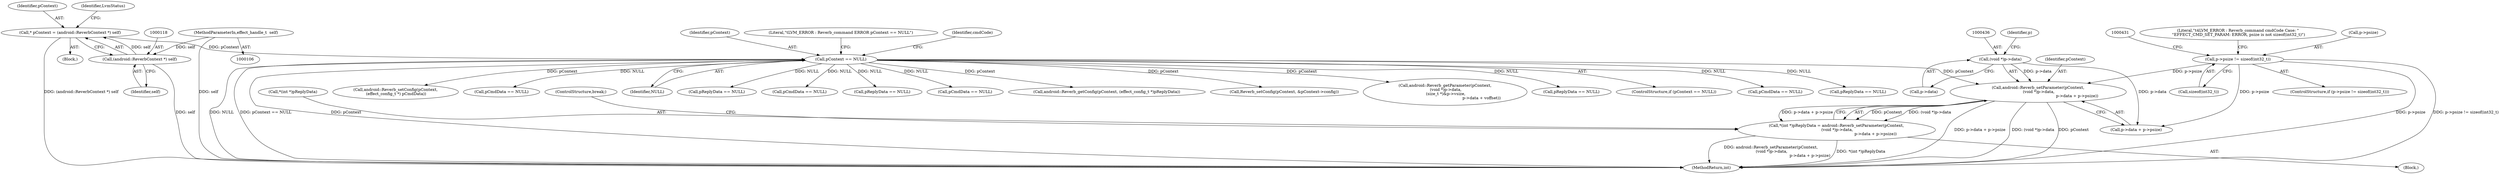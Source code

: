 digraph "0_Android_9e29523b9537983b4c4b205ff868d0b3bca0383b_0@pointer" {
"1000433" [label="(Call,android::Reverb_setParameter(pContext,\n (void *)p->data,\n                                                              p->data + p->psize))"];
"1000127" [label="(Call,pContext == NULL)"];
"1000115" [label="(Call,* pContext = (android::ReverbContext *) self)"];
"1000117" [label="(Call,(android::ReverbContext *) self)"];
"1000107" [label="(MethodParameterIn,effect_handle_t  self)"];
"1000435" [label="(Call,(void *)p->data)"];
"1000416" [label="(Call,p->psize != sizeof(int32_t))"];
"1000428" [label="(Call,*(int *)pReplyData = android::Reverb_setParameter(pContext,\n (void *)p->data,\n                                                              p->data + p->psize))"];
"1000119" [label="(Identifier,self)"];
"1000563" [label="(Call,pCmdData == NULL)"];
"1000129" [label="(Identifier,NULL)"];
"1000128" [label="(Identifier,pContext)"];
"1000116" [label="(Identifier,pContext)"];
"1000115" [label="(Call,* pContext = (android::ReverbContext *) self)"];
"1000433" [label="(Call,android::Reverb_setParameter(pContext,\n (void *)p->data,\n                                                              p->data + p->psize))"];
"1000142" [label="(Call,pReplyData == NULL)"];
"1000688" [label="(MethodReturn,int)"];
"1000127" [label="(Call,pContext == NULL)"];
"1000132" [label="(Literal,\"\tLVM_ERROR : Reverb_command ERROR pContext == NULL\")"];
"1000415" [label="(ControlStructure,if (p->psize != sizeof(int32_t)))"];
"1000424" [label="(Literal,\"\t4LVM_ERROR : Reverb_command cmdCode Case: \"\n \"EFFECT_CMD_SET_PARAM: ERROR, psize is not sizeof(int32_t)\")"];
"1000271" [label="(Call,pCmdData == NULL)"];
"1000416" [label="(Call,p->psize != sizeof(int32_t))"];
"1000376" [label="(Block,)"];
"1000447" [label="(ControlStructure,break;)"];
"1000435" [label="(Call,(void *)p->data)"];
"1000211" [label="(Call,pReplyData == NULL)"];
"1000107" [label="(MethodParameterIn,effect_handle_t  self)"];
"1000170" [label="(Call,pCmdData == NULL)"];
"1000229" [label="(Call,android::Reverb_getConfig(pContext, (effect_config_t *)pReplyData))"];
"1000236" [label="(Call,Reverb_setConfig(pContext, &pContext->config))"];
"1000437" [label="(Call,p->data)"];
"1000345" [label="(Call,android::Reverb_getParameter(pContext,\n (void *)p->data,\n (size_t *)&p->vsize,\n                                                          p->data + voffset))"];
"1000440" [label="(Call,p->data + p->psize)"];
"1000417" [label="(Call,p->psize)"];
"1000124" [label="(Identifier,LvmStatus)"];
"1000451" [label="(Call,pReplyData == NULL)"];
"1000117" [label="(Call,(android::ReverbContext *) self)"];
"1000429" [label="(Call,*(int *)pReplyData)"];
"1000113" [label="(Block,)"];
"1000428" [label="(Call,*(int *)pReplyData = android::Reverb_setParameter(pContext,\n (void *)p->data,\n                                                              p->data + p->psize))"];
"1000442" [label="(Identifier,p)"];
"1000126" [label="(ControlStructure,if (pContext == NULL))"];
"1000379" [label="(Call,pCmdData == NULL)"];
"1000434" [label="(Identifier,pContext)"];
"1000137" [label="(Identifier,cmdCode)"];
"1000420" [label="(Call,sizeof(int32_t))"];
"1000522" [label="(Call,pReplyData == NULL)"];
"1000202" [label="(Call,android::Reverb_setConfig(pContext,\n (effect_config_t *) pCmdData))"];
"1000433" -> "1000428"  [label="AST: "];
"1000433" -> "1000440"  [label="CFG: "];
"1000434" -> "1000433"  [label="AST: "];
"1000435" -> "1000433"  [label="AST: "];
"1000440" -> "1000433"  [label="AST: "];
"1000428" -> "1000433"  [label="CFG: "];
"1000433" -> "1000688"  [label="DDG: p->data + p->psize"];
"1000433" -> "1000688"  [label="DDG: pContext"];
"1000433" -> "1000688"  [label="DDG: (void *)p->data"];
"1000433" -> "1000428"  [label="DDG: pContext"];
"1000433" -> "1000428"  [label="DDG: (void *)p->data"];
"1000433" -> "1000428"  [label="DDG: p->data + p->psize"];
"1000127" -> "1000433"  [label="DDG: pContext"];
"1000435" -> "1000433"  [label="DDG: p->data"];
"1000416" -> "1000433"  [label="DDG: p->psize"];
"1000127" -> "1000126"  [label="AST: "];
"1000127" -> "1000129"  [label="CFG: "];
"1000128" -> "1000127"  [label="AST: "];
"1000129" -> "1000127"  [label="AST: "];
"1000132" -> "1000127"  [label="CFG: "];
"1000137" -> "1000127"  [label="CFG: "];
"1000127" -> "1000688"  [label="DDG: NULL"];
"1000127" -> "1000688"  [label="DDG: pContext == NULL"];
"1000127" -> "1000688"  [label="DDG: pContext"];
"1000115" -> "1000127"  [label="DDG: pContext"];
"1000127" -> "1000142"  [label="DDG: NULL"];
"1000127" -> "1000170"  [label="DDG: NULL"];
"1000127" -> "1000202"  [label="DDG: pContext"];
"1000127" -> "1000211"  [label="DDG: NULL"];
"1000127" -> "1000229"  [label="DDG: pContext"];
"1000127" -> "1000236"  [label="DDG: pContext"];
"1000127" -> "1000271"  [label="DDG: NULL"];
"1000127" -> "1000345"  [label="DDG: pContext"];
"1000127" -> "1000379"  [label="DDG: NULL"];
"1000127" -> "1000451"  [label="DDG: NULL"];
"1000127" -> "1000522"  [label="DDG: NULL"];
"1000127" -> "1000563"  [label="DDG: NULL"];
"1000115" -> "1000113"  [label="AST: "];
"1000115" -> "1000117"  [label="CFG: "];
"1000116" -> "1000115"  [label="AST: "];
"1000117" -> "1000115"  [label="AST: "];
"1000124" -> "1000115"  [label="CFG: "];
"1000115" -> "1000688"  [label="DDG: (android::ReverbContext *) self"];
"1000117" -> "1000115"  [label="DDG: self"];
"1000117" -> "1000119"  [label="CFG: "];
"1000118" -> "1000117"  [label="AST: "];
"1000119" -> "1000117"  [label="AST: "];
"1000117" -> "1000688"  [label="DDG: self"];
"1000107" -> "1000117"  [label="DDG: self"];
"1000107" -> "1000106"  [label="AST: "];
"1000107" -> "1000688"  [label="DDG: self"];
"1000435" -> "1000437"  [label="CFG: "];
"1000436" -> "1000435"  [label="AST: "];
"1000437" -> "1000435"  [label="AST: "];
"1000442" -> "1000435"  [label="CFG: "];
"1000435" -> "1000440"  [label="DDG: p->data"];
"1000416" -> "1000415"  [label="AST: "];
"1000416" -> "1000420"  [label="CFG: "];
"1000417" -> "1000416"  [label="AST: "];
"1000420" -> "1000416"  [label="AST: "];
"1000424" -> "1000416"  [label="CFG: "];
"1000431" -> "1000416"  [label="CFG: "];
"1000416" -> "1000688"  [label="DDG: p->psize != sizeof(int32_t)"];
"1000416" -> "1000688"  [label="DDG: p->psize"];
"1000416" -> "1000440"  [label="DDG: p->psize"];
"1000428" -> "1000376"  [label="AST: "];
"1000429" -> "1000428"  [label="AST: "];
"1000447" -> "1000428"  [label="CFG: "];
"1000428" -> "1000688"  [label="DDG: android::Reverb_setParameter(pContext,\n (void *)p->data,\n                                                              p->data + p->psize)"];
"1000428" -> "1000688"  [label="DDG: *(int *)pReplyData"];
}
